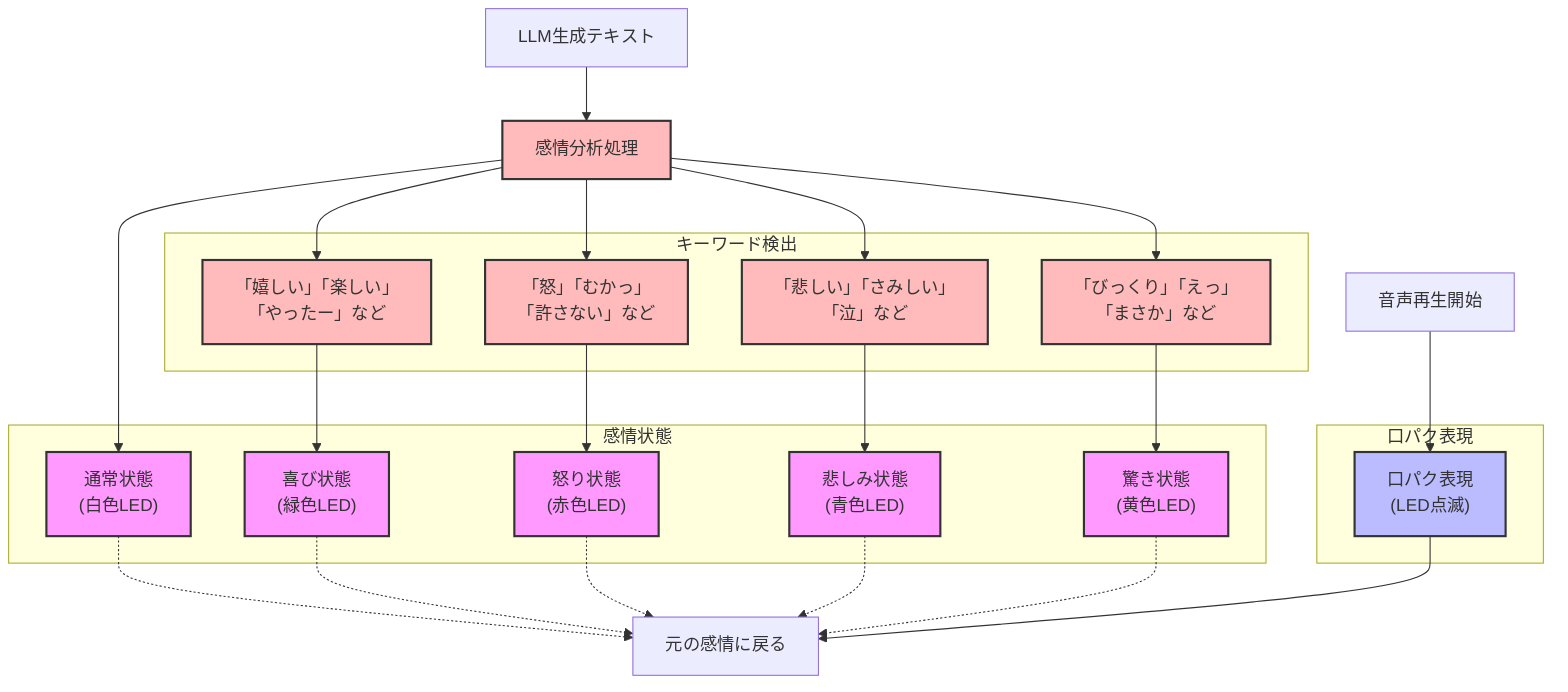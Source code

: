 flowchart TB
    subgraph 感情状態
    normal["通常状態\n(白色LED)"]
    happy["喜び状態\n(緑色LED)"]
    angry["怒り状態\n(赤色LED)"]
    sad["悲しみ状態\n(青色LED)"]
    surprised["驚き状態\n(黄色LED)"]
    end
    
    subgraph 口パク表現
    lip["口パク表現\n(LED点滅)"]
    end
    
    subgraph キーワード検出
    happy_words["「嬉しい」「楽しい」\n「やったー」など"]
    angry_words["「怒」「むかっ」\n「許さない」など"]
    sad_words["「悲しい」「さみしい」\n「泣」など"]
    surprised_words["「びっくり」「えっ」\n「まさか」など"]
    end
    
    text["LLM生成テキスト"] --> analyze["感情分析処理"]
    analyze --> happy_words
    analyze --> angry_words
    analyze --> sad_words
    analyze --> surprised_words
    
    happy_words --> happy
    angry_words --> angry
    sad_words --> sad
    surprised_words --> surprised
    analyze --> normal
    
    voice["音声再生開始"] --> lip
    
    normal -.-> return["元の感情に戻る"]
    happy -.-> return
    angry -.-> return
    sad -.-> return
    surprised -.-> return
    
    lip --> return
    
    classDef emotion fill:#f9f,stroke:#333,stroke-width:2px
    classDef expression fill:#bbf,stroke:#333,stroke-width:2px
    classDef analysis fill:#fbb,stroke:#333,stroke-width:2px
    
    class normal,happy,angry,sad,surprised emotion
    class lip expression
    class happy_words,angry_words,sad_words,surprised_words,analyze analysis